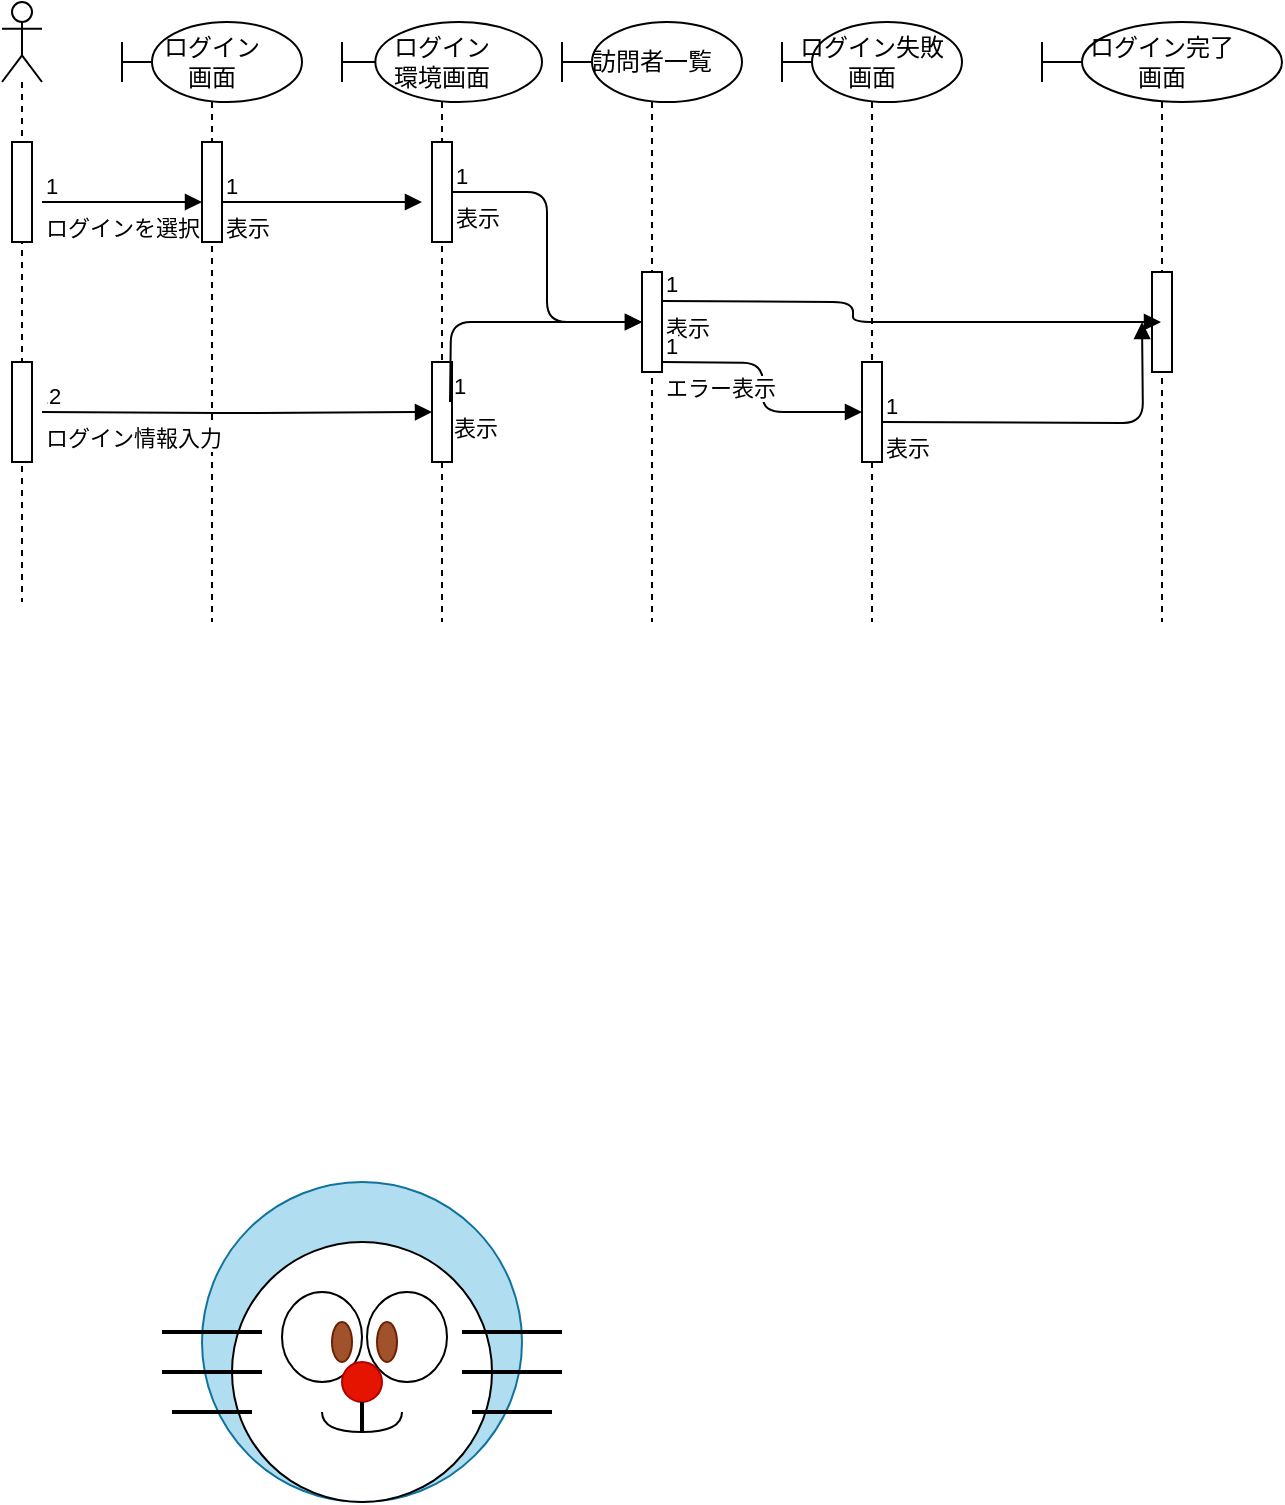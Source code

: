 <mxfile>
    <diagram id="Kf-ulxVwtCGT2JRL7AJh" name="ページ1">
        <mxGraphModel dx="459" dy="419" grid="1" gridSize="10" guides="1" tooltips="1" connect="1" arrows="1" fold="1" page="1" pageScale="1" pageWidth="827" pageHeight="1169" math="0" shadow="0">
            <root>
                <mxCell id="0"/>
                <mxCell id="1" parent="0"/>
                <mxCell id="11" value="" style="shape=umlLifeline;perimeter=lifelinePerimeter;whiteSpace=wrap;html=1;container=1;dropTarget=0;collapsible=0;recursiveResize=0;outlineConnect=0;portConstraint=eastwest;newEdgeStyle={&quot;curved&quot;:0,&quot;rounded&quot;:0};participant=umlActor;" parent="1" vertex="1">
                    <mxGeometry x="30" y="30" width="20" height="300" as="geometry"/>
                </mxCell>
                <mxCell id="10" value="" style="html=1;points=[[0,0,0,0,5],[0,1,0,0,-5],[1,0,0,0,5],[1,1,0,0,-5]];perimeter=orthogonalPerimeter;outlineConnect=0;targetShapes=umlLifeline;portConstraint=eastwest;newEdgeStyle={&quot;curved&quot;:0,&quot;rounded&quot;:0};" parent="11" vertex="1">
                    <mxGeometry x="5" y="70" width="10" height="50" as="geometry"/>
                </mxCell>
                <mxCell id="12" value="" style="html=1;points=[[0,0,0,0,5],[0,1,0,0,-5],[1,0,0,0,5],[1,1,0,0,-5]];perimeter=orthogonalPerimeter;outlineConnect=0;targetShapes=umlLifeline;portConstraint=eastwest;newEdgeStyle={&quot;curved&quot;:0,&quot;rounded&quot;:0};" parent="11" vertex="1">
                    <mxGeometry x="5" y="180" width="10" height="50" as="geometry"/>
                </mxCell>
                <mxCell id="14" value="ログイン&lt;div&gt;画面&lt;/div&gt;" style="shape=umlLifeline;perimeter=lifelinePerimeter;whiteSpace=wrap;html=1;container=1;dropTarget=0;collapsible=0;recursiveResize=0;outlineConnect=0;portConstraint=eastwest;newEdgeStyle={&quot;curved&quot;:0,&quot;rounded&quot;:0};participant=umlBoundary;" parent="1" vertex="1">
                    <mxGeometry x="90" y="40" width="90" height="300" as="geometry"/>
                </mxCell>
                <mxCell id="15" value="" style="html=1;points=[[0,0,0,0,5],[0,1,0,0,-5],[1,0,0,0,5],[1,1,0,0,-5]];perimeter=orthogonalPerimeter;outlineConnect=0;targetShapes=umlLifeline;portConstraint=eastwest;newEdgeStyle={&quot;curved&quot;:0,&quot;rounded&quot;:0};" parent="14" vertex="1">
                    <mxGeometry x="40" y="60" width="10" height="50" as="geometry"/>
                </mxCell>
                <mxCell id="17" value="ログイン&lt;div&gt;環境画面&lt;/div&gt;" style="shape=umlLifeline;perimeter=lifelinePerimeter;whiteSpace=wrap;html=1;container=1;dropTarget=0;collapsible=0;recursiveResize=0;outlineConnect=0;portConstraint=eastwest;newEdgeStyle={&quot;curved&quot;:0,&quot;rounded&quot;:0};participant=umlBoundary;" parent="1" vertex="1">
                    <mxGeometry x="200" y="40" width="100" height="300" as="geometry"/>
                </mxCell>
                <mxCell id="16" value="" style="html=1;points=[[0,0,0,0,5],[0,1,0,0,-5],[1,0,0,0,5],[1,1,0,0,-5]];perimeter=orthogonalPerimeter;outlineConnect=0;targetShapes=umlLifeline;portConstraint=eastwest;newEdgeStyle={&quot;curved&quot;:0,&quot;rounded&quot;:0};" parent="17" vertex="1">
                    <mxGeometry x="45" y="60" width="10" height="50" as="geometry"/>
                </mxCell>
                <mxCell id="28" value="" style="html=1;points=[[0,0,0,0,5],[0,1,0,0,-5],[1,0,0,0,5],[1,1,0,0,-5]];perimeter=orthogonalPerimeter;outlineConnect=0;targetShapes=umlLifeline;portConstraint=eastwest;newEdgeStyle={&quot;curved&quot;:0,&quot;rounded&quot;:0};" parent="17" vertex="1">
                    <mxGeometry x="45" y="170" width="10" height="50" as="geometry"/>
                </mxCell>
                <mxCell id="18" value="ログインを選択&lt;div&gt;&lt;br&gt;&lt;/div&gt;" style="endArrow=block;endFill=1;html=1;edgeStyle=orthogonalEdgeStyle;align=left;verticalAlign=top;" parent="1" edge="1">
                    <mxGeometry x="-1" relative="1" as="geometry">
                        <mxPoint x="50" y="130" as="sourcePoint"/>
                        <mxPoint x="130" y="130" as="targetPoint"/>
                    </mxGeometry>
                </mxCell>
                <mxCell id="19" value="1" style="edgeLabel;resizable=0;html=1;align=left;verticalAlign=bottom;" parent="18" connectable="0" vertex="1">
                    <mxGeometry x="-1" relative="1" as="geometry"/>
                </mxCell>
                <mxCell id="26" value="ログイン情報入力" style="endArrow=block;endFill=1;html=1;edgeStyle=orthogonalEdgeStyle;align=left;verticalAlign=top;" parent="1" target="28" edge="1">
                    <mxGeometry x="-1" relative="1" as="geometry">
                        <mxPoint x="50" y="235" as="sourcePoint"/>
                        <mxPoint x="210" y="230" as="targetPoint"/>
                    </mxGeometry>
                </mxCell>
                <mxCell id="27" value="1" style="edgeLabel;resizable=0;html=1;align=left;verticalAlign=bottom;" parent="26" connectable="0" vertex="1">
                    <mxGeometry x="-1" relative="1" as="geometry"/>
                </mxCell>
                <mxCell id="30" value="2" style="edgeLabel;html=1;align=center;verticalAlign=middle;resizable=0;points=[];" parent="26" vertex="1" connectable="0">
                    <mxGeometry x="-0.939" y="8" relative="1" as="geometry">
                        <mxPoint as="offset"/>
                    </mxGeometry>
                </mxCell>
                <mxCell id="31" value="表示" style="endArrow=block;endFill=1;html=1;edgeStyle=orthogonalEdgeStyle;align=left;verticalAlign=top;" parent="1" edge="1">
                    <mxGeometry x="-1" relative="1" as="geometry">
                        <mxPoint x="140" y="130" as="sourcePoint"/>
                        <mxPoint x="240" y="130" as="targetPoint"/>
                    </mxGeometry>
                </mxCell>
                <mxCell id="32" value="1" style="edgeLabel;resizable=0;html=1;align=left;verticalAlign=bottom;" parent="31" connectable="0" vertex="1">
                    <mxGeometry x="-1" relative="1" as="geometry"/>
                </mxCell>
                <mxCell id="33" value="訪問者一覧" style="shape=umlLifeline;perimeter=lifelinePerimeter;whiteSpace=wrap;html=1;container=1;dropTarget=0;collapsible=0;recursiveResize=0;outlineConnect=0;portConstraint=eastwest;newEdgeStyle={&quot;curved&quot;:0,&quot;rounded&quot;:0};participant=umlBoundary;" parent="1" vertex="1">
                    <mxGeometry x="310" y="40" width="90" height="300" as="geometry"/>
                </mxCell>
                <mxCell id="34" value="" style="html=1;points=[[0,0,0,0,5],[0,1,0,0,-5],[1,0,0,0,5],[1,1,0,0,-5]];perimeter=orthogonalPerimeter;outlineConnect=0;targetShapes=umlLifeline;portConstraint=eastwest;newEdgeStyle={&quot;curved&quot;:0,&quot;rounded&quot;:0};" parent="33" vertex="1">
                    <mxGeometry x="40" y="125" width="10" height="50" as="geometry"/>
                </mxCell>
                <mxCell id="35" value="表示" style="endArrow=block;endFill=1;html=1;edgeStyle=orthogonalEdgeStyle;align=left;verticalAlign=top;" parent="1" source="16" target="34" edge="1">
                    <mxGeometry x="-1" relative="1" as="geometry">
                        <mxPoint x="170" y="180" as="sourcePoint"/>
                        <mxPoint x="330" y="180" as="targetPoint"/>
                    </mxGeometry>
                </mxCell>
                <mxCell id="36" value="1" style="edgeLabel;resizable=0;html=1;align=left;verticalAlign=bottom;" parent="35" connectable="0" vertex="1">
                    <mxGeometry x="-1" relative="1" as="geometry"/>
                </mxCell>
                <mxCell id="41" value="" style="ellipse;whiteSpace=wrap;html=1;aspect=fixed;fillColor=#b1ddf0;strokeColor=#10739e;" parent="1" vertex="1">
                    <mxGeometry x="130" y="620" width="160" height="160" as="geometry"/>
                </mxCell>
                <mxCell id="42" value="" style="ellipse;whiteSpace=wrap;html=1;aspect=fixed;" parent="1" vertex="1">
                    <mxGeometry x="145" y="650" width="130" height="130" as="geometry"/>
                </mxCell>
                <mxCell id="43" value="ログイン完了&lt;div&gt;画面&lt;/div&gt;" style="shape=umlLifeline;perimeter=lifelinePerimeter;whiteSpace=wrap;html=1;container=1;dropTarget=0;collapsible=0;recursiveResize=0;outlineConnect=0;portConstraint=eastwest;newEdgeStyle={&quot;curved&quot;:0,&quot;rounded&quot;:0};participant=umlBoundary;" parent="1" vertex="1">
                    <mxGeometry x="550" y="40" width="120" height="300" as="geometry"/>
                </mxCell>
                <mxCell id="46" value="" style="html=1;points=[[0,0,0,0,5],[0,1,0,0,-5],[1,0,0,0,5],[1,1,0,0,-5]];perimeter=orthogonalPerimeter;outlineConnect=0;targetShapes=umlLifeline;portConstraint=eastwest;newEdgeStyle={&quot;curved&quot;:0,&quot;rounded&quot;:0};" parent="43" vertex="1">
                    <mxGeometry x="55" y="125" width="10" height="50" as="geometry"/>
                </mxCell>
                <mxCell id="44" value="ログイン失敗&lt;div&gt;画面&lt;/div&gt;" style="shape=umlLifeline;perimeter=lifelinePerimeter;whiteSpace=wrap;html=1;container=1;dropTarget=0;collapsible=0;recursiveResize=0;outlineConnect=0;portConstraint=eastwest;newEdgeStyle={&quot;curved&quot;:0,&quot;rounded&quot;:0};participant=umlBoundary;" parent="1" vertex="1">
                    <mxGeometry x="420" y="40" width="90" height="300" as="geometry"/>
                </mxCell>
                <mxCell id="45" value="" style="html=1;points=[[0,0,0,0,5],[0,1,0,0,-5],[1,0,0,0,5],[1,1,0,0,-5]];perimeter=orthogonalPerimeter;outlineConnect=0;targetShapes=umlLifeline;portConstraint=eastwest;newEdgeStyle={&quot;curved&quot;:0,&quot;rounded&quot;:0};" parent="44" vertex="1">
                    <mxGeometry x="40" y="170" width="10" height="50" as="geometry"/>
                </mxCell>
                <mxCell id="47" value="表示" style="endArrow=block;endFill=1;html=1;edgeStyle=orthogonalEdgeStyle;align=left;verticalAlign=top;" parent="1" target="34" edge="1">
                    <mxGeometry x="-1" relative="1" as="geometry">
                        <mxPoint x="254" y="230" as="sourcePoint"/>
                        <mxPoint x="414" y="230" as="targetPoint"/>
                    </mxGeometry>
                </mxCell>
                <mxCell id="48" value="1" style="edgeLabel;resizable=0;html=1;align=left;verticalAlign=bottom;" parent="47" connectable="0" vertex="1">
                    <mxGeometry x="-1" relative="1" as="geometry"/>
                </mxCell>
                <mxCell id="49" value="表示" style="endArrow=block;endFill=1;html=1;edgeStyle=orthogonalEdgeStyle;align=left;verticalAlign=top;" parent="1" target="43" edge="1">
                    <mxGeometry x="-1" relative="1" as="geometry">
                        <mxPoint x="360" y="179.5" as="sourcePoint"/>
                        <mxPoint x="520" y="179.5" as="targetPoint"/>
                    </mxGeometry>
                </mxCell>
                <mxCell id="50" value="1" style="edgeLabel;resizable=0;html=1;align=left;verticalAlign=bottom;" parent="49" connectable="0" vertex="1">
                    <mxGeometry x="-1" relative="1" as="geometry"/>
                </mxCell>
                <mxCell id="51" value="エラー表示" style="endArrow=block;endFill=1;html=1;edgeStyle=orthogonalEdgeStyle;align=left;verticalAlign=top;" parent="1" target="45" edge="1">
                    <mxGeometry x="-1" relative="1" as="geometry">
                        <mxPoint x="360" y="210" as="sourcePoint"/>
                        <mxPoint x="520" y="210" as="targetPoint"/>
                    </mxGeometry>
                </mxCell>
                <mxCell id="52" value="1" style="edgeLabel;resizable=0;html=1;align=left;verticalAlign=bottom;" parent="51" connectable="0" vertex="1">
                    <mxGeometry x="-1" relative="1" as="geometry"/>
                </mxCell>
                <mxCell id="53" value="表示" style="endArrow=block;endFill=1;html=1;edgeStyle=orthogonalEdgeStyle;align=left;verticalAlign=top;" parent="1" edge="1">
                    <mxGeometry x="-1" relative="1" as="geometry">
                        <mxPoint x="470" y="240" as="sourcePoint"/>
                        <mxPoint x="600" y="190" as="targetPoint"/>
                    </mxGeometry>
                </mxCell>
                <mxCell id="54" value="1" style="edgeLabel;resizable=0;html=1;align=left;verticalAlign=bottom;" parent="53" connectable="0" vertex="1">
                    <mxGeometry x="-1" relative="1" as="geometry"/>
                </mxCell>
                <mxCell id="56" value="" style="line;strokeWidth=2;html=1;" parent="1" vertex="1">
                    <mxGeometry x="260" y="690" width="50" height="10" as="geometry"/>
                </mxCell>
                <mxCell id="57" value="" style="line;strokeWidth=2;html=1;" parent="1" vertex="1">
                    <mxGeometry x="260" y="710" width="50" height="10" as="geometry"/>
                </mxCell>
                <mxCell id="58" value="" style="line;strokeWidth=2;html=1;" parent="1" vertex="1">
                    <mxGeometry x="110" y="690" width="50" height="10" as="geometry"/>
                </mxCell>
                <mxCell id="59" value="" style="line;strokeWidth=2;html=1;" parent="1" vertex="1">
                    <mxGeometry x="110" y="710" width="50" height="10" as="geometry"/>
                </mxCell>
                <mxCell id="60" value="" style="line;strokeWidth=2;html=1;" parent="1" vertex="1">
                    <mxGeometry x="265" y="730" width="40" height="10" as="geometry"/>
                </mxCell>
                <mxCell id="61" value="" style="line;strokeWidth=2;html=1;" parent="1" vertex="1">
                    <mxGeometry x="115" y="730" width="40" height="10" as="geometry"/>
                </mxCell>
                <mxCell id="63" value="" style="ellipse;whiteSpace=wrap;html=1;rotation=90;" parent="1" vertex="1">
                    <mxGeometry x="167.5" y="677.5" width="45" height="40" as="geometry"/>
                </mxCell>
                <mxCell id="64" value="" style="ellipse;whiteSpace=wrap;html=1;rotation=90;" parent="1" vertex="1">
                    <mxGeometry x="210" y="677.5" width="45" height="40" as="geometry"/>
                </mxCell>
                <mxCell id="65" value="" style="ellipse;whiteSpace=wrap;html=1;rotation=90;fillColor=#a0522d;fontColor=#ffffff;strokeColor=#6D1F00;" parent="1" vertex="1">
                    <mxGeometry x="190" y="695" width="20" height="10" as="geometry"/>
                </mxCell>
                <mxCell id="66" value="" style="ellipse;whiteSpace=wrap;html=1;rotation=90;fillColor=#a0522d;fontColor=#ffffff;strokeColor=#6D1F00;" parent="1" vertex="1">
                    <mxGeometry x="212.5" y="695" width="20" height="10" as="geometry"/>
                </mxCell>
                <mxCell id="67" value="" style="ellipse;whiteSpace=wrap;html=1;aspect=fixed;fillColor=#e51400;fontColor=#ffffff;strokeColor=#B20000;" parent="1" vertex="1">
                    <mxGeometry x="200" y="710" width="20" height="20" as="geometry"/>
                </mxCell>
                <mxCell id="70" value="" style="line;strokeWidth=2;html=1;rotation=90;" parent="1" vertex="1">
                    <mxGeometry x="202.5" y="732.5" width="15" height="10" as="geometry"/>
                </mxCell>
                <mxCell id="71" value="" style="shape=requiredInterface;html=1;verticalLabelPosition=bottom;sketch=0;rotation=90;" parent="1" vertex="1">
                    <mxGeometry x="205" y="720" width="10" height="40" as="geometry"/>
                </mxCell>
            </root>
        </mxGraphModel>
    </diagram>
</mxfile>
